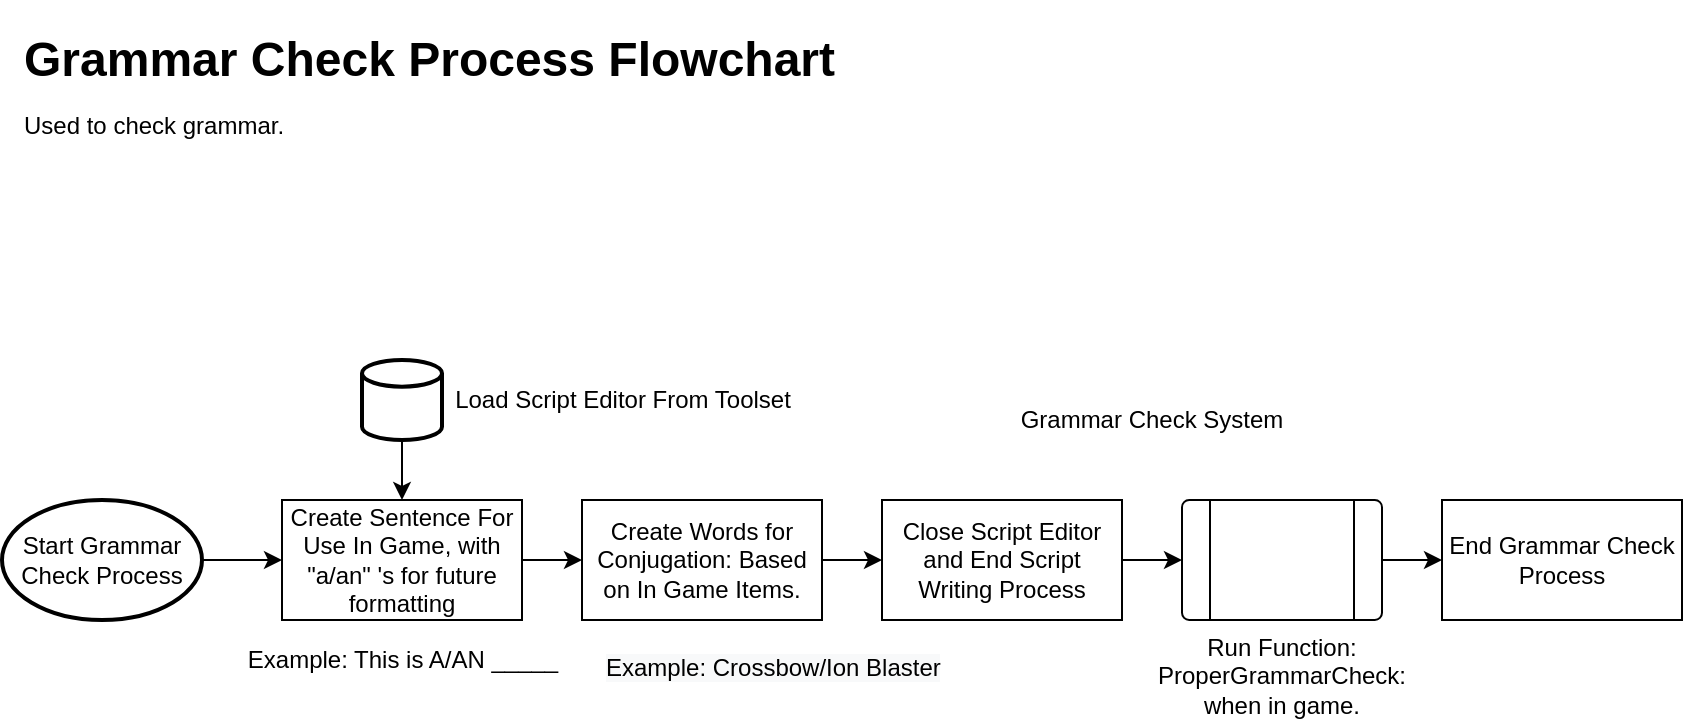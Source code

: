 <mxfile version="20.3.0" type="device"><diagram id="Dh7uF_LdtizPlTrq7eX-" name="Page-1"><mxGraphModel dx="1137" dy="581" grid="1" gridSize="10" guides="1" tooltips="1" connect="1" arrows="1" fold="1" page="1" pageScale="1" pageWidth="850" pageHeight="1100" math="0" shadow="0"><root><mxCell id="0"/><mxCell id="1" parent="0"/><mxCell id="TZqk8TDh1I-ZlSn-LS1D-1" value="Grammar Check System" style="text;html=1;strokeColor=none;fillColor=none;align=center;verticalAlign=middle;whiteSpace=wrap;rounded=0;" parent="1" vertex="1"><mxGeometry x="494" y="200" width="170" height="20" as="geometry"/></mxCell><mxCell id="TZqk8TDh1I-ZlSn-LS1D-3" style="edgeStyle=orthogonalEdgeStyle;rounded=0;orthogonalLoop=1;jettySize=auto;html=1;exitX=1;exitY=0.5;exitDx=0;exitDy=0;exitPerimeter=0;entryX=0;entryY=0.5;entryDx=0;entryDy=0;" parent="1" source="TZqk8TDh1I-ZlSn-LS1D-2" target="TZqk8TDh1I-ZlSn-LS1D-7" edge="1"><mxGeometry relative="1" as="geometry"><mxPoint x="134" y="270" as="targetPoint"/></mxGeometry></mxCell><mxCell id="TZqk8TDh1I-ZlSn-LS1D-2" value="Start Grammar Check Process" style="strokeWidth=2;html=1;shape=mxgraph.flowchart.start_1;whiteSpace=wrap;" parent="1" vertex="1"><mxGeometry x="4" y="250" width="100" height="60" as="geometry"/></mxCell><mxCell id="TZqk8TDh1I-ZlSn-LS1D-5" style="edgeStyle=orthogonalEdgeStyle;rounded=0;orthogonalLoop=1;jettySize=auto;html=1;exitX=0.5;exitY=1;exitDx=0;exitDy=0;exitPerimeter=0;" parent="1" source="TZqk8TDh1I-ZlSn-LS1D-4" edge="1"><mxGeometry relative="1" as="geometry"><mxPoint x="204" y="250" as="targetPoint"/></mxGeometry></mxCell><mxCell id="TZqk8TDh1I-ZlSn-LS1D-4" value="" style="strokeWidth=2;html=1;shape=mxgraph.flowchart.database;whiteSpace=wrap;" parent="1" vertex="1"><mxGeometry x="184" y="180" width="40" height="40" as="geometry"/></mxCell><mxCell id="TZqk8TDh1I-ZlSn-LS1D-6" value="Load Script Editor From Toolset" style="text;html=1;align=center;verticalAlign=middle;resizable=0;points=[];autosize=1;" parent="1" vertex="1"><mxGeometry x="224" y="190" width="180" height="20" as="geometry"/></mxCell><mxCell id="TZqk8TDh1I-ZlSn-LS1D-9" style="edgeStyle=orthogonalEdgeStyle;rounded=0;orthogonalLoop=1;jettySize=auto;html=1;exitX=1;exitY=0.5;exitDx=0;exitDy=0;entryX=0;entryY=0.5;entryDx=0;entryDy=0;" parent="1" source="TZqk8TDh1I-ZlSn-LS1D-7" target="TZqk8TDh1I-ZlSn-LS1D-10" edge="1"><mxGeometry relative="1" as="geometry"><mxPoint x="324" y="280" as="targetPoint"/></mxGeometry></mxCell><mxCell id="TZqk8TDh1I-ZlSn-LS1D-7" value="Create Sentence For Use In Game, with &quot;a/an&quot; 's for future formatting" style="whiteSpace=wrap;html=1;" parent="1" vertex="1"><mxGeometry x="144" y="250" width="120" height="60" as="geometry"/></mxCell><mxCell id="TZqk8TDh1I-ZlSn-LS1D-8" value="Example: This is A/AN _____" style="text;html=1;align=center;verticalAlign=middle;resizable=0;points=[];autosize=1;" parent="1" vertex="1"><mxGeometry x="119" y="320" width="170" height="20" as="geometry"/></mxCell><mxCell id="TZqk8TDh1I-ZlSn-LS1D-17" style="edgeStyle=orthogonalEdgeStyle;rounded=0;orthogonalLoop=1;jettySize=auto;html=1;exitX=1;exitY=0.5;exitDx=0;exitDy=0;entryX=0;entryY=0.5;entryDx=0;entryDy=0;" parent="1" source="TZqk8TDh1I-ZlSn-LS1D-10" target="TZqk8TDh1I-ZlSn-LS1D-19" edge="1"><mxGeometry relative="1" as="geometry"><mxPoint x="494" y="280" as="targetPoint"/></mxGeometry></mxCell><mxCell id="TZqk8TDh1I-ZlSn-LS1D-10" value="Create Words for Conjugation: Based on In Game Items." style="whiteSpace=wrap;html=1;" parent="1" vertex="1"><mxGeometry x="294" y="250" width="120" height="60" as="geometry"/></mxCell><mxCell id="TZqk8TDh1I-ZlSn-LS1D-11" value="&lt;span style=&quot;color: rgb(0 , 0 , 0) ; font-family: &amp;#34;helvetica&amp;#34; ; font-size: 12px ; font-style: normal ; font-weight: 400 ; letter-spacing: normal ; text-align: center ; text-indent: 0px ; text-transform: none ; word-spacing: 0px ; background-color: rgb(248 , 249 , 250) ; display: inline ; float: none&quot;&gt;Example: Crossbow/Ion Blaster&lt;/span&gt;" style="text;whiteSpace=wrap;html=1;" parent="1" vertex="1"><mxGeometry x="304" y="320" width="180" height="30" as="geometry"/></mxCell><mxCell id="TZqk8TDh1I-ZlSn-LS1D-24" style="edgeStyle=orthogonalEdgeStyle;rounded=0;orthogonalLoop=1;jettySize=auto;html=1;" parent="1" source="TZqk8TDh1I-ZlSn-LS1D-14" target="TZqk8TDh1I-ZlSn-LS1D-25" edge="1"><mxGeometry relative="1" as="geometry"><mxPoint x="834" y="280" as="targetPoint"/></mxGeometry></mxCell><mxCell id="TZqk8TDh1I-ZlSn-LS1D-14" value="Run Function: ProperGrammarCheck: when in game." style="verticalLabelPosition=bottom;verticalAlign=top;html=1;shape=process;whiteSpace=wrap;rounded=1;size=0.14;arcSize=6;" parent="1" vertex="1"><mxGeometry x="594" y="250" width="100" height="60" as="geometry"/></mxCell><mxCell id="TZqk8TDh1I-ZlSn-LS1D-23" style="edgeStyle=orthogonalEdgeStyle;rounded=0;orthogonalLoop=1;jettySize=auto;html=1;exitX=1;exitY=0.5;exitDx=0;exitDy=0;entryX=0;entryY=0.5;entryDx=0;entryDy=0;" parent="1" source="TZqk8TDh1I-ZlSn-LS1D-19" target="TZqk8TDh1I-ZlSn-LS1D-14" edge="1"><mxGeometry relative="1" as="geometry"/></mxCell><mxCell id="TZqk8TDh1I-ZlSn-LS1D-19" value="Close Script Editor&lt;br&gt;and End Script Writing Process" style="whiteSpace=wrap;html=1;" parent="1" vertex="1"><mxGeometry x="444" y="250" width="120" height="60" as="geometry"/></mxCell><mxCell id="TZqk8TDh1I-ZlSn-LS1D-25" value="End Grammar Check Process" style="whiteSpace=wrap;html=1;" parent="1" vertex="1"><mxGeometry x="724" y="250" width="120" height="60" as="geometry"/></mxCell><mxCell id="fNkJJ_jUx4bwqYddkxU0-1" value="&lt;h1&gt;&lt;span style=&quot;background-color: initial;&quot;&gt;Grammar Check Process Flowchart&lt;br&gt;&lt;/span&gt;&lt;span style=&quot;background-color: initial; font-size: 12px; font-weight: normal;&quot;&gt;Used to check grammar.&amp;nbsp;&lt;/span&gt;&lt;br&gt;&lt;/h1&gt;" style="text;html=1;strokeColor=none;fillColor=none;spacing=5;spacingTop=-20;whiteSpace=wrap;overflow=hidden;rounded=0;" vertex="1" parent="1"><mxGeometry x="10" y="10" width="830" height="120" as="geometry"/></mxCell></root></mxGraphModel></diagram></mxfile>